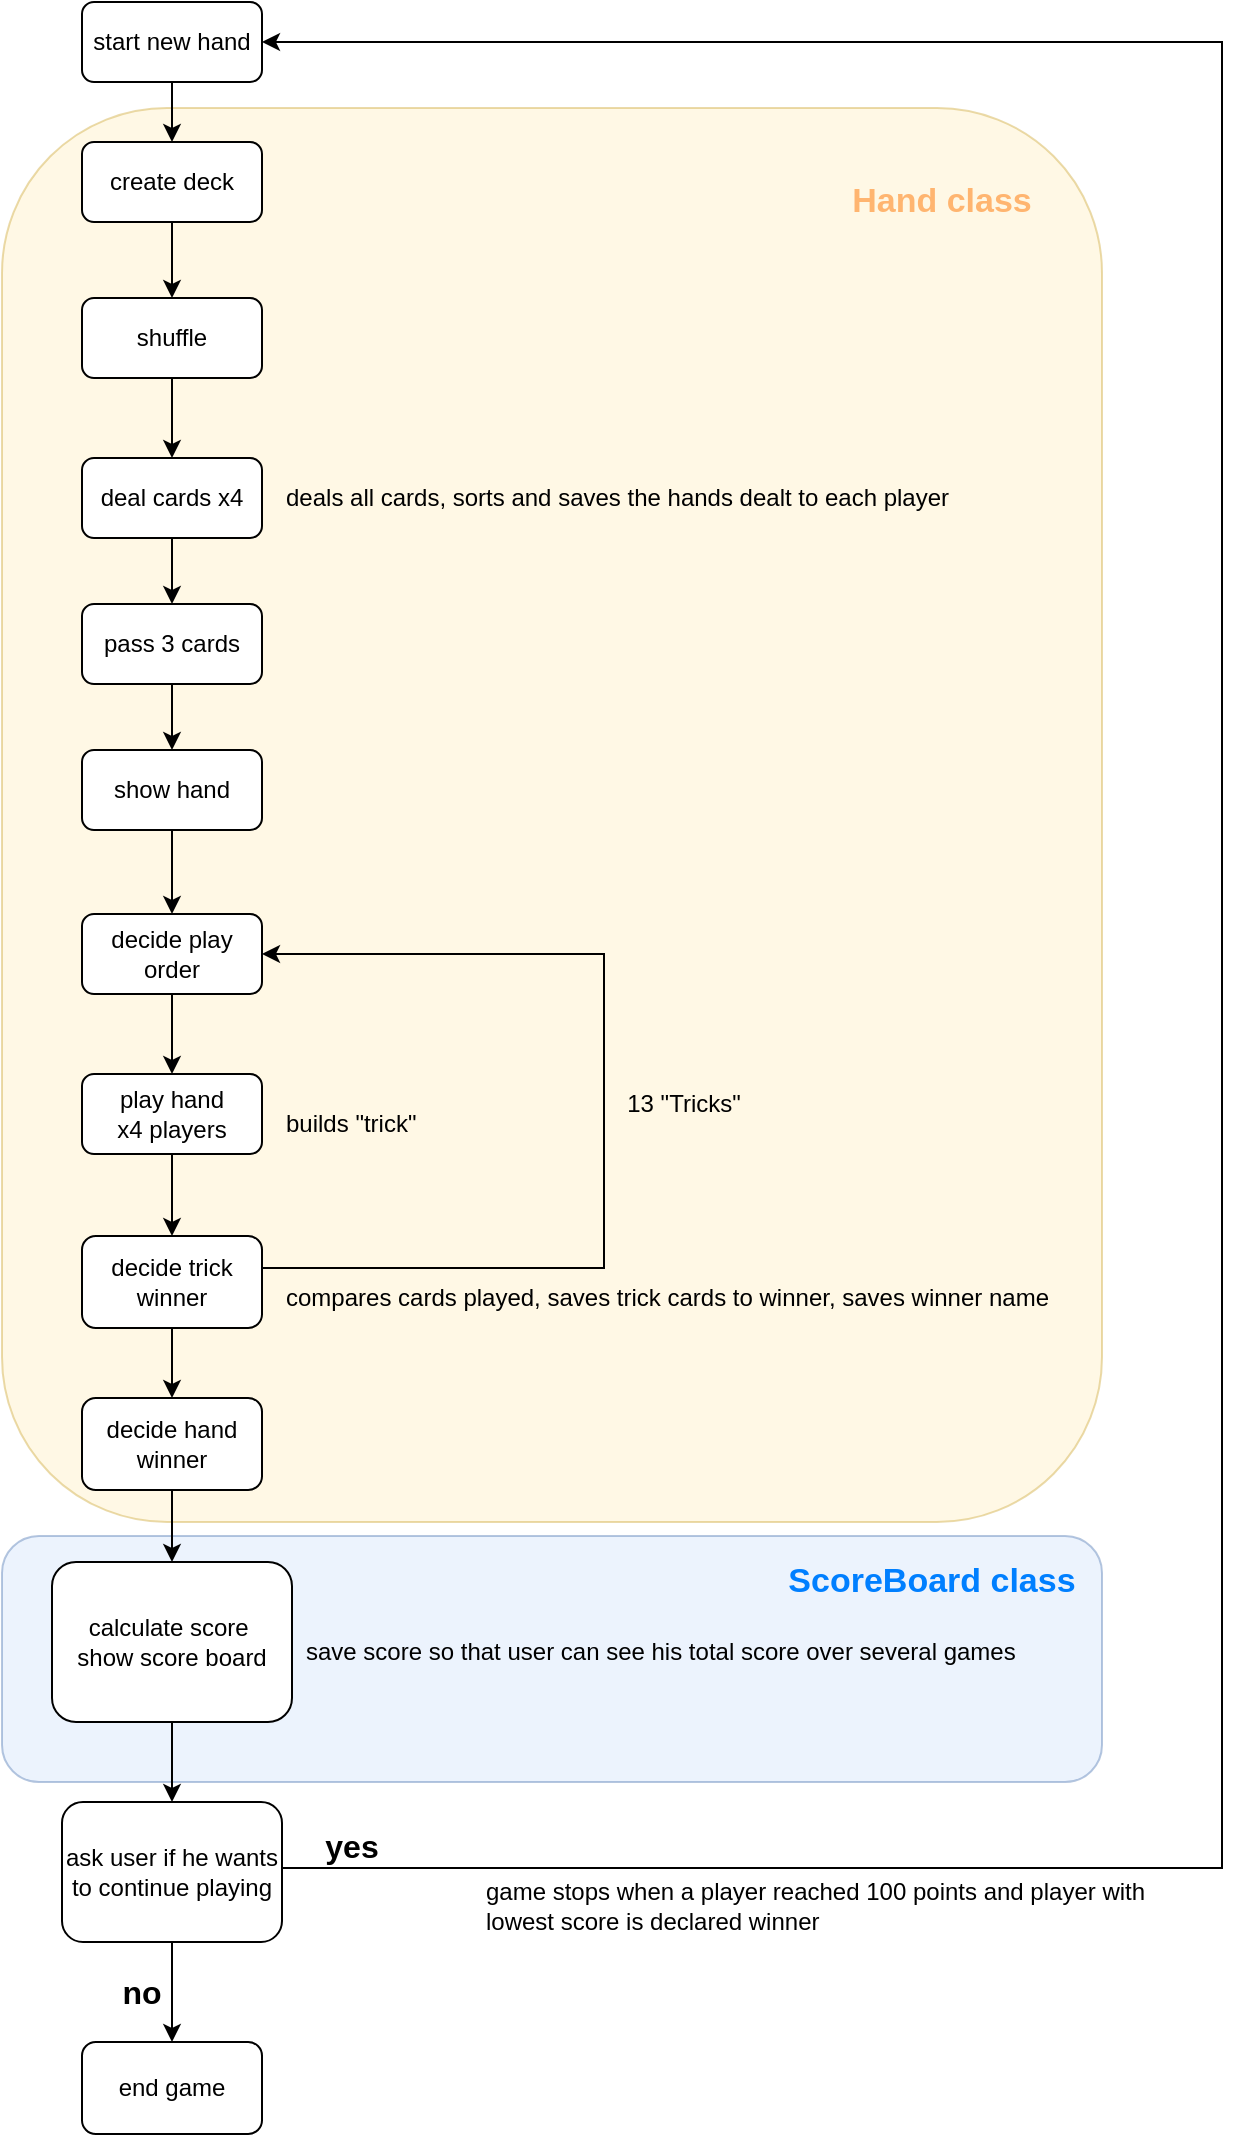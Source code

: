 <mxfile version="22.1.11" type="google">
  <diagram name="Page-1" id="u6JQwIafCnCyLWrV1hS0">
    <mxGraphModel dx="2190" dy="709" grid="1" gridSize="10" guides="1" tooltips="1" connect="1" arrows="1" fold="1" page="1" pageScale="1" pageWidth="827" pageHeight="1169" math="0" shadow="0">
      <root>
        <mxCell id="0" />
        <mxCell id="1" parent="0" />
        <mxCell id="76UUahzClCfKb7gs7dae-17" value="" style="rounded=1;whiteSpace=wrap;html=1;fillColor=#dae8fc;strokeColor=#6c8ebf;opacity=50;" vertex="1" parent="1">
          <mxGeometry x="-800" y="817" width="550" height="123" as="geometry" />
        </mxCell>
        <mxCell id="76UUahzClCfKb7gs7dae-4" value="" style="rounded=1;whiteSpace=wrap;html=1;fillColor=#fff2cc;strokeColor=#d6b656;opacity=50;" vertex="1" parent="1">
          <mxGeometry x="-800" y="103" width="550" height="707" as="geometry" />
        </mxCell>
        <mxCell id="V_WbSSVfPEkpbyxAqz0a-15" style="edgeStyle=orthogonalEdgeStyle;rounded=0;orthogonalLoop=1;jettySize=auto;html=1;entryX=1;entryY=0.5;entryDx=0;entryDy=0;" parent="1" edge="1">
          <mxGeometry relative="1" as="geometry">
            <Array as="points">
              <mxPoint x="780" y="200" />
              <mxPoint x="780" y="400" />
            </Array>
            <mxPoint x="740" y="200" as="sourcePoint" />
          </mxGeometry>
        </mxCell>
        <mxCell id="V_WbSSVfPEkpbyxAqz0a-29" style="edgeStyle=orthogonalEdgeStyle;rounded=0;orthogonalLoop=1;jettySize=auto;html=1;entryX=0.5;entryY=0;entryDx=0;entryDy=0;" parent="1" source="V_WbSSVfPEkpbyxAqz0a-27" target="V_WbSSVfPEkpbyxAqz0a-28" edge="1">
          <mxGeometry relative="1" as="geometry" />
        </mxCell>
        <mxCell id="V_WbSSVfPEkpbyxAqz0a-27" value="create deck" style="rounded=1;whiteSpace=wrap;html=1;" parent="1" vertex="1">
          <mxGeometry x="-760" y="120" width="90" height="40" as="geometry" />
        </mxCell>
        <mxCell id="V_WbSSVfPEkpbyxAqz0a-31" style="edgeStyle=orthogonalEdgeStyle;rounded=0;orthogonalLoop=1;jettySize=auto;html=1;entryX=0.5;entryY=0;entryDx=0;entryDy=0;" parent="1" source="V_WbSSVfPEkpbyxAqz0a-28" target="V_WbSSVfPEkpbyxAqz0a-30" edge="1">
          <mxGeometry relative="1" as="geometry" />
        </mxCell>
        <mxCell id="V_WbSSVfPEkpbyxAqz0a-28" value="shuffle" style="rounded=1;whiteSpace=wrap;html=1;" parent="1" vertex="1">
          <mxGeometry x="-760" y="198" width="90" height="40" as="geometry" />
        </mxCell>
        <mxCell id="76UUahzClCfKb7gs7dae-2" style="edgeStyle=orthogonalEdgeStyle;rounded=0;orthogonalLoop=1;jettySize=auto;html=1;entryX=0.5;entryY=0;entryDx=0;entryDy=0;" edge="1" parent="1" source="V_WbSSVfPEkpbyxAqz0a-30" target="76UUahzClCfKb7gs7dae-1">
          <mxGeometry relative="1" as="geometry" />
        </mxCell>
        <mxCell id="V_WbSSVfPEkpbyxAqz0a-30" value="deal cards x4" style="rounded=1;whiteSpace=wrap;html=1;" parent="1" vertex="1">
          <mxGeometry x="-760" y="278" width="90" height="40" as="geometry" />
        </mxCell>
        <mxCell id="V_WbSSVfPEkpbyxAqz0a-35" style="edgeStyle=orthogonalEdgeStyle;rounded=0;orthogonalLoop=1;jettySize=auto;html=1;entryX=0.5;entryY=0;entryDx=0;entryDy=0;" parent="1" source="V_WbSSVfPEkpbyxAqz0a-32" target="V_WbSSVfPEkpbyxAqz0a-34" edge="1">
          <mxGeometry relative="1" as="geometry" />
        </mxCell>
        <mxCell id="V_WbSSVfPEkpbyxAqz0a-32" value="show hand" style="rounded=1;whiteSpace=wrap;html=1;" parent="1" vertex="1">
          <mxGeometry x="-760" y="424" width="90" height="40" as="geometry" />
        </mxCell>
        <mxCell id="V_WbSSVfPEkpbyxAqz0a-38" style="edgeStyle=orthogonalEdgeStyle;rounded=0;orthogonalLoop=1;jettySize=auto;html=1;entryX=0.5;entryY=0;entryDx=0;entryDy=0;" parent="1" source="V_WbSSVfPEkpbyxAqz0a-34" target="V_WbSSVfPEkpbyxAqz0a-36" edge="1">
          <mxGeometry relative="1" as="geometry" />
        </mxCell>
        <mxCell id="V_WbSSVfPEkpbyxAqz0a-34" value="decide play order" style="rounded=1;whiteSpace=wrap;html=1;" parent="1" vertex="1">
          <mxGeometry x="-760" y="506" width="90" height="40" as="geometry" />
        </mxCell>
        <mxCell id="V_WbSSVfPEkpbyxAqz0a-41" style="edgeStyle=orthogonalEdgeStyle;rounded=0;orthogonalLoop=1;jettySize=auto;html=1;entryX=0.5;entryY=0;entryDx=0;entryDy=0;" parent="1" source="V_WbSSVfPEkpbyxAqz0a-36" target="V_WbSSVfPEkpbyxAqz0a-40" edge="1">
          <mxGeometry relative="1" as="geometry" />
        </mxCell>
        <mxCell id="V_WbSSVfPEkpbyxAqz0a-36" value="play hand&lt;br&gt;x4 players" style="rounded=1;whiteSpace=wrap;html=1;" parent="1" vertex="1">
          <mxGeometry x="-760" y="586" width="90" height="40" as="geometry" />
        </mxCell>
        <mxCell id="V_WbSSVfPEkpbyxAqz0a-42" style="edgeStyle=orthogonalEdgeStyle;rounded=0;orthogonalLoop=1;jettySize=auto;html=1;" parent="1" source="V_WbSSVfPEkpbyxAqz0a-40" target="V_WbSSVfPEkpbyxAqz0a-34" edge="1">
          <mxGeometry relative="1" as="geometry">
            <mxPoint x="-579" y="683" as="sourcePoint" />
            <mxPoint x="-579" y="526" as="targetPoint" />
            <Array as="points">
              <mxPoint x="-499" y="683" />
              <mxPoint x="-499" y="526" />
            </Array>
          </mxGeometry>
        </mxCell>
        <mxCell id="76UUahzClCfKb7gs7dae-14" style="edgeStyle=orthogonalEdgeStyle;rounded=0;orthogonalLoop=1;jettySize=auto;html=1;entryX=0.5;entryY=0;entryDx=0;entryDy=0;" edge="1" parent="1" source="V_WbSSVfPEkpbyxAqz0a-40" target="76UUahzClCfKb7gs7dae-13">
          <mxGeometry relative="1" as="geometry" />
        </mxCell>
        <mxCell id="V_WbSSVfPEkpbyxAqz0a-40" value="decide trick winner" style="rounded=1;whiteSpace=wrap;html=1;" parent="1" vertex="1">
          <mxGeometry x="-760" y="667" width="90" height="46" as="geometry" />
        </mxCell>
        <mxCell id="V_WbSSVfPEkpbyxAqz0a-43" value="13 &quot;Tricks&quot;" style="text;html=1;strokeColor=none;fillColor=none;align=center;verticalAlign=middle;whiteSpace=wrap;rounded=0;" parent="1" vertex="1">
          <mxGeometry x="-489" y="586" width="60" height="30" as="geometry" />
        </mxCell>
        <mxCell id="V_WbSSVfPEkpbyxAqz0a-45" value="deals all cards, sorts and saves the hands dealt to each player" style="text;html=1;strokeColor=none;fillColor=none;align=left;verticalAlign=middle;whiteSpace=wrap;rounded=0;" parent="1" vertex="1">
          <mxGeometry x="-660" y="283" width="360" height="30" as="geometry" />
        </mxCell>
        <mxCell id="V_WbSSVfPEkpbyxAqz0a-46" value="builds &quot;trick&quot;" style="text;html=1;strokeColor=none;fillColor=none;align=left;verticalAlign=middle;whiteSpace=wrap;rounded=0;" parent="1" vertex="1">
          <mxGeometry x="-660" y="596" width="80" height="30" as="geometry" />
        </mxCell>
        <mxCell id="V_WbSSVfPEkpbyxAqz0a-47" value="compares cards played, saves trick cards to winner, saves winner name" style="text;html=1;strokeColor=none;fillColor=none;align=left;verticalAlign=middle;whiteSpace=wrap;rounded=0;" parent="1" vertex="1">
          <mxGeometry x="-660" y="683" width="400" height="30" as="geometry" />
        </mxCell>
        <mxCell id="BExsG-rUYiw7Ca_PC5Qu-2" style="edgeStyle=orthogonalEdgeStyle;rounded=0;orthogonalLoop=1;jettySize=auto;html=1;entryX=0.5;entryY=0;entryDx=0;entryDy=0;" parent="1" source="BYZ45GY5eQEOj8i0PSu4-3" target="BExsG-rUYiw7Ca_PC5Qu-1" edge="1">
          <mxGeometry relative="1" as="geometry" />
        </mxCell>
        <mxCell id="BYZ45GY5eQEOj8i0PSu4-3" value="calculate score&amp;nbsp;&lt;br&gt;show score board" style="rounded=1;whiteSpace=wrap;html=1;" parent="1" vertex="1">
          <mxGeometry x="-775" y="830" width="120" height="80" as="geometry" />
        </mxCell>
        <mxCell id="76UUahzClCfKb7gs7dae-7" style="edgeStyle=orthogonalEdgeStyle;rounded=0;orthogonalLoop=1;jettySize=auto;html=1;entryX=1;entryY=0.5;entryDx=0;entryDy=0;exitX=1;exitY=0.5;exitDx=0;exitDy=0;" edge="1" parent="1" source="BExsG-rUYiw7Ca_PC5Qu-1" target="76UUahzClCfKb7gs7dae-5">
          <mxGeometry relative="1" as="geometry">
            <mxPoint x="-610" y="60" as="targetPoint" />
            <Array as="points">
              <mxPoint x="-190" y="983" />
              <mxPoint x="-190" y="70" />
            </Array>
          </mxGeometry>
        </mxCell>
        <mxCell id="76UUahzClCfKb7gs7dae-10" style="edgeStyle=orthogonalEdgeStyle;rounded=0;orthogonalLoop=1;jettySize=auto;html=1;entryX=0.5;entryY=0;entryDx=0;entryDy=0;" edge="1" parent="1" source="BExsG-rUYiw7Ca_PC5Qu-1" target="76UUahzClCfKb7gs7dae-9">
          <mxGeometry relative="1" as="geometry" />
        </mxCell>
        <mxCell id="BExsG-rUYiw7Ca_PC5Qu-1" value="ask user if he wants to continue playing" style="rounded=1;whiteSpace=wrap;html=1;" parent="1" vertex="1">
          <mxGeometry x="-770" y="950" width="110" height="70" as="geometry" />
        </mxCell>
        <mxCell id="BExsG-rUYiw7Ca_PC5Qu-3" value="save score so that user can see his total score over several games" style="text;html=1;strokeColor=none;fillColor=none;align=left;verticalAlign=middle;whiteSpace=wrap;rounded=0;" parent="1" vertex="1">
          <mxGeometry x="-650" y="860" width="410" height="30" as="geometry" />
        </mxCell>
        <mxCell id="76UUahzClCfKb7gs7dae-3" style="edgeStyle=orthogonalEdgeStyle;rounded=0;orthogonalLoop=1;jettySize=auto;html=1;entryX=0.5;entryY=0;entryDx=0;entryDy=0;" edge="1" parent="1" source="76UUahzClCfKb7gs7dae-1" target="V_WbSSVfPEkpbyxAqz0a-32">
          <mxGeometry relative="1" as="geometry" />
        </mxCell>
        <mxCell id="76UUahzClCfKb7gs7dae-1" value="pass 3 cards" style="rounded=1;whiteSpace=wrap;html=1;" vertex="1" parent="1">
          <mxGeometry x="-760" y="351" width="90" height="40" as="geometry" />
        </mxCell>
        <mxCell id="76UUahzClCfKb7gs7dae-6" style="edgeStyle=orthogonalEdgeStyle;rounded=0;orthogonalLoop=1;jettySize=auto;html=1;entryX=0.5;entryY=0;entryDx=0;entryDy=0;" edge="1" parent="1" source="76UUahzClCfKb7gs7dae-5" target="V_WbSSVfPEkpbyxAqz0a-27">
          <mxGeometry relative="1" as="geometry" />
        </mxCell>
        <mxCell id="76UUahzClCfKb7gs7dae-5" value="start new hand" style="rounded=1;whiteSpace=wrap;html=1;" vertex="1" parent="1">
          <mxGeometry x="-760" y="50" width="90" height="40" as="geometry" />
        </mxCell>
        <mxCell id="76UUahzClCfKb7gs7dae-8" value="&lt;font style=&quot;font-size: 16px;&quot;&gt;&lt;b&gt;yes&lt;/b&gt;&lt;/font&gt;" style="text;html=1;strokeColor=none;fillColor=none;align=center;verticalAlign=middle;whiteSpace=wrap;rounded=0;" vertex="1" parent="1">
          <mxGeometry x="-655" y="957" width="60" height="30" as="geometry" />
        </mxCell>
        <mxCell id="76UUahzClCfKb7gs7dae-9" value="end game" style="rounded=1;whiteSpace=wrap;html=1;" vertex="1" parent="1">
          <mxGeometry x="-760" y="1070" width="90" height="46" as="geometry" />
        </mxCell>
        <mxCell id="76UUahzClCfKb7gs7dae-11" value="&lt;font style=&quot;font-size: 16px;&quot;&gt;&lt;b&gt;no&lt;/b&gt;&lt;/font&gt;" style="text;html=1;strokeColor=none;fillColor=none;align=center;verticalAlign=middle;whiteSpace=wrap;rounded=0;" vertex="1" parent="1">
          <mxGeometry x="-760" y="1030" width="60" height="30" as="geometry" />
        </mxCell>
        <mxCell id="76UUahzClCfKb7gs7dae-12" value="&lt;b&gt;&lt;font color=&quot;#ffb570&quot; style=&quot;font-size: 17px;&quot;&gt;Hand class&lt;/font&gt;&lt;/b&gt;" style="text;html=1;strokeColor=none;fillColor=none;align=center;verticalAlign=middle;whiteSpace=wrap;rounded=0;" vertex="1" parent="1">
          <mxGeometry x="-390" y="130" width="120" height="40" as="geometry" />
        </mxCell>
        <mxCell id="76UUahzClCfKb7gs7dae-15" style="edgeStyle=orthogonalEdgeStyle;rounded=0;orthogonalLoop=1;jettySize=auto;html=1;entryX=0.5;entryY=0;entryDx=0;entryDy=0;" edge="1" parent="1" source="76UUahzClCfKb7gs7dae-13" target="BYZ45GY5eQEOj8i0PSu4-3">
          <mxGeometry relative="1" as="geometry" />
        </mxCell>
        <mxCell id="76UUahzClCfKb7gs7dae-13" value="decide hand winner" style="rounded=1;whiteSpace=wrap;html=1;" vertex="1" parent="1">
          <mxGeometry x="-760" y="748" width="90" height="46" as="geometry" />
        </mxCell>
        <mxCell id="76UUahzClCfKb7gs7dae-18" value="&lt;b&gt;&lt;font color=&quot;#007fff&quot; style=&quot;font-size: 17px;&quot;&gt;ScoreBoard class&lt;/font&gt;&lt;/b&gt;" style="text;html=1;strokeColor=none;fillColor=none;align=center;verticalAlign=middle;whiteSpace=wrap;rounded=0;" vertex="1" parent="1">
          <mxGeometry x="-410" y="820" width="150" height="40" as="geometry" />
        </mxCell>
        <mxCell id="76UUahzClCfKb7gs7dae-19" value="game stops when a player reached 100 points and player with lowest score is declared winner" style="text;html=1;strokeColor=none;fillColor=none;align=left;verticalAlign=middle;whiteSpace=wrap;rounded=0;" vertex="1" parent="1">
          <mxGeometry x="-560" y="987" width="360" height="30" as="geometry" />
        </mxCell>
      </root>
    </mxGraphModel>
  </diagram>
</mxfile>

